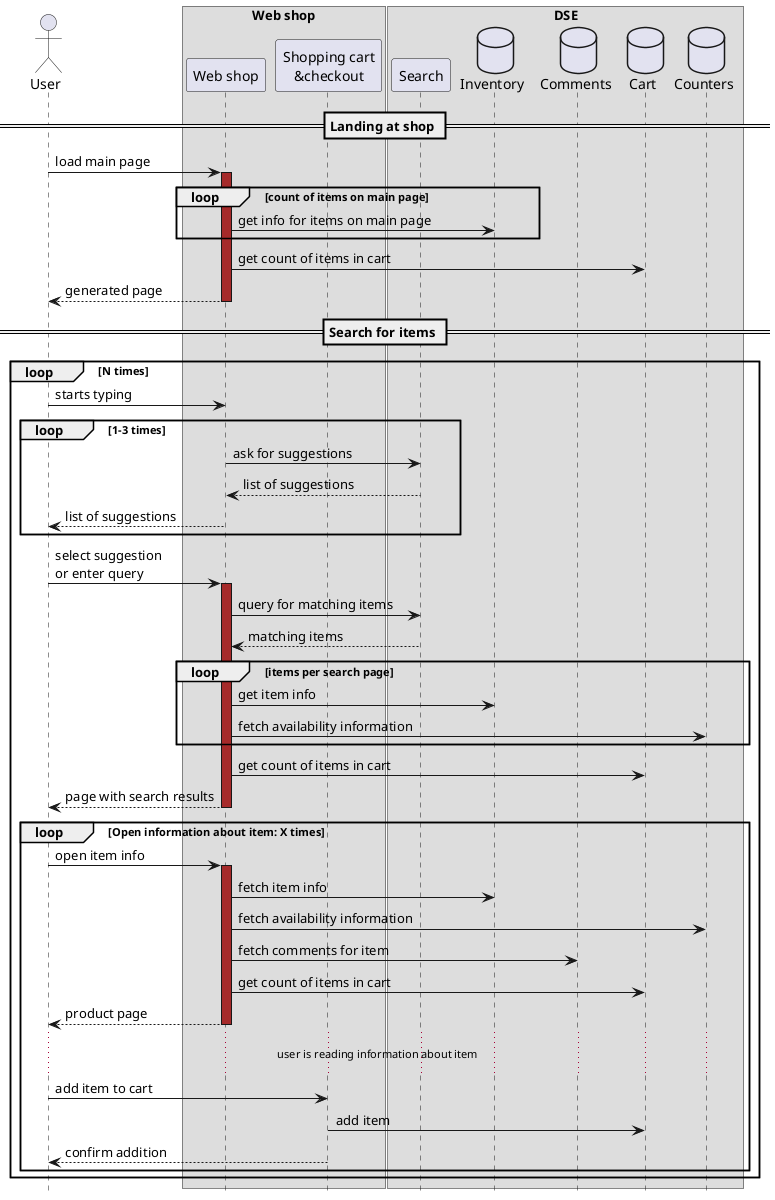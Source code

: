 @startuml

hide footbox

actor User as user
box "Web shop"
participant "Web shop" as wshop
participant "Shopping cart\n&checkout" as wcart
end box

box "DSE"
participant "Search" as search
database "Inventory" as inventory
database "Comments" as comments
database "Cart" as cart
database "Counters" as counters
end box

== Landing at shop ==

user -> wshop: load main page
activate wshop #brown
loop count of items on main page
wshop -> inventory: get info for items on main page
end
wshop -> cart: get count of items in cart
wshop --> user: generated page
deactivate wshop

== Search for items ==

loop N times
user -> wshop: starts typing
loop 1-3 times
wshop -> search: ask for suggestions
search --> wshop: list of suggestions
wshop --> user: list of suggestions
end
user -> wshop: select suggestion\nor enter query
activate wshop #brown
wshop -> search: query for matching items
search --> wshop: matching items
loop items per search page
wshop -> inventory: get item info
wshop -> counters: fetch availability information
end
wshop -> cart: get count of items in cart
wshop --> user: page with search results
deactivate wshop
loop Open information about item: X times
user -> wshop: open item info
activate wshop #brown
wshop -> inventory: fetch item info
wshop -> counters: fetch availability information
wshop -> comments: fetch comments for item
wshop -> cart: get count of items in cart
wshop --> user: product page
deactivate wshop
... user is reading information about item ...
user -> wcart: add item to cart
wcart -> cart: add item
wcart --> user: confirm addition
end
end

@enduml
